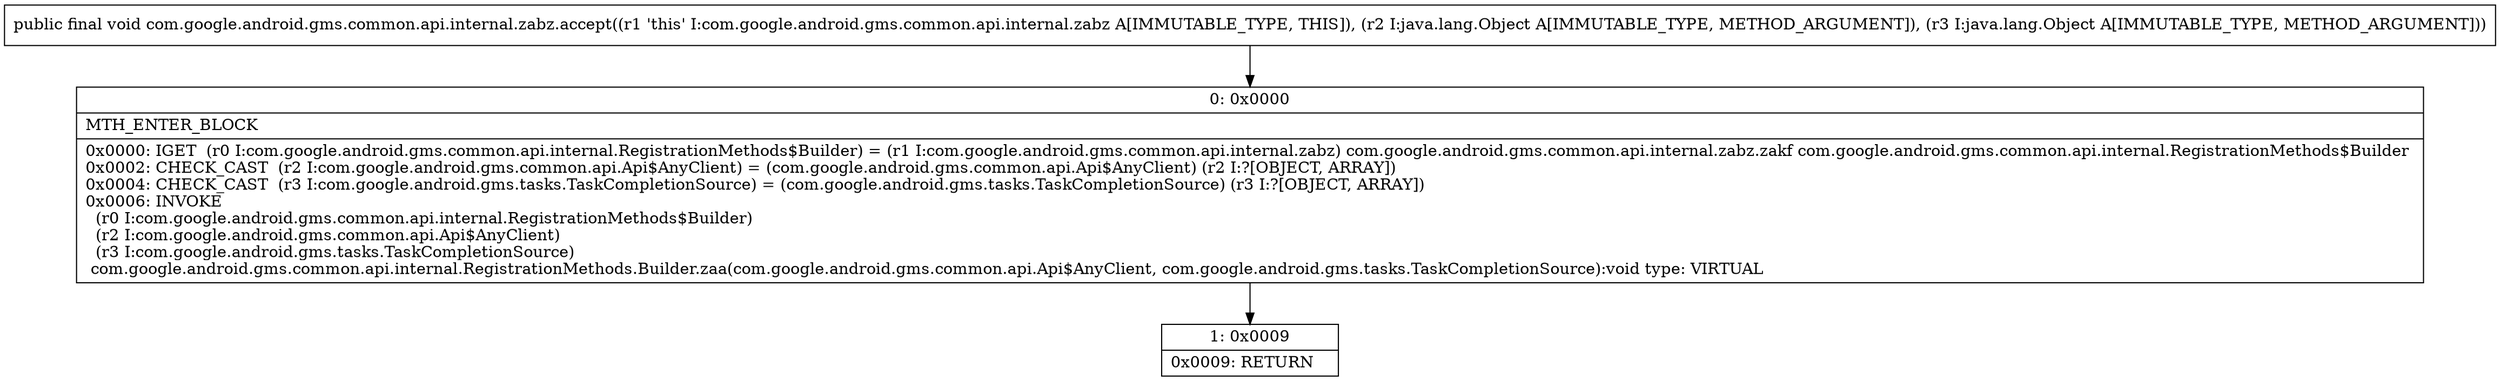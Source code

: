 digraph "CFG forcom.google.android.gms.common.api.internal.zabz.accept(Ljava\/lang\/Object;Ljava\/lang\/Object;)V" {
Node_0 [shape=record,label="{0\:\ 0x0000|MTH_ENTER_BLOCK\l|0x0000: IGET  (r0 I:com.google.android.gms.common.api.internal.RegistrationMethods$Builder) = (r1 I:com.google.android.gms.common.api.internal.zabz) com.google.android.gms.common.api.internal.zabz.zakf com.google.android.gms.common.api.internal.RegistrationMethods$Builder \l0x0002: CHECK_CAST  (r2 I:com.google.android.gms.common.api.Api$AnyClient) = (com.google.android.gms.common.api.Api$AnyClient) (r2 I:?[OBJECT, ARRAY]) \l0x0004: CHECK_CAST  (r3 I:com.google.android.gms.tasks.TaskCompletionSource) = (com.google.android.gms.tasks.TaskCompletionSource) (r3 I:?[OBJECT, ARRAY]) \l0x0006: INVOKE  \l  (r0 I:com.google.android.gms.common.api.internal.RegistrationMethods$Builder)\l  (r2 I:com.google.android.gms.common.api.Api$AnyClient)\l  (r3 I:com.google.android.gms.tasks.TaskCompletionSource)\l com.google.android.gms.common.api.internal.RegistrationMethods.Builder.zaa(com.google.android.gms.common.api.Api$AnyClient, com.google.android.gms.tasks.TaskCompletionSource):void type: VIRTUAL \l}"];
Node_1 [shape=record,label="{1\:\ 0x0009|0x0009: RETURN   \l}"];
MethodNode[shape=record,label="{public final void com.google.android.gms.common.api.internal.zabz.accept((r1 'this' I:com.google.android.gms.common.api.internal.zabz A[IMMUTABLE_TYPE, THIS]), (r2 I:java.lang.Object A[IMMUTABLE_TYPE, METHOD_ARGUMENT]), (r3 I:java.lang.Object A[IMMUTABLE_TYPE, METHOD_ARGUMENT])) }"];
MethodNode -> Node_0;
Node_0 -> Node_1;
}

